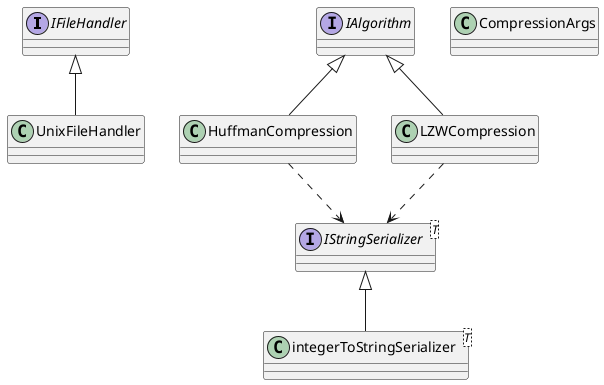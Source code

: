 @startuml

interface IFileHandler {
}

class UnixFileHandler {
}

interface IStringSerializer<T> {
}

class integerToStringSerializer<T> {
}

interface IAlgorithm {
}

class HuffmanCompression {
}

class LZWCompression {
}

class CompressionArgs {
}

IFileHandler <|-- UnixFileHandler
IStringSerializer <|-- integerToStringSerializer
IAlgorithm <|-- HuffmanCompression
IAlgorithm <|-- LZWCompression
HuffmanCompression ..> IStringSerializer 
LZWCompression ..> IStringSerializer 

@enduml
